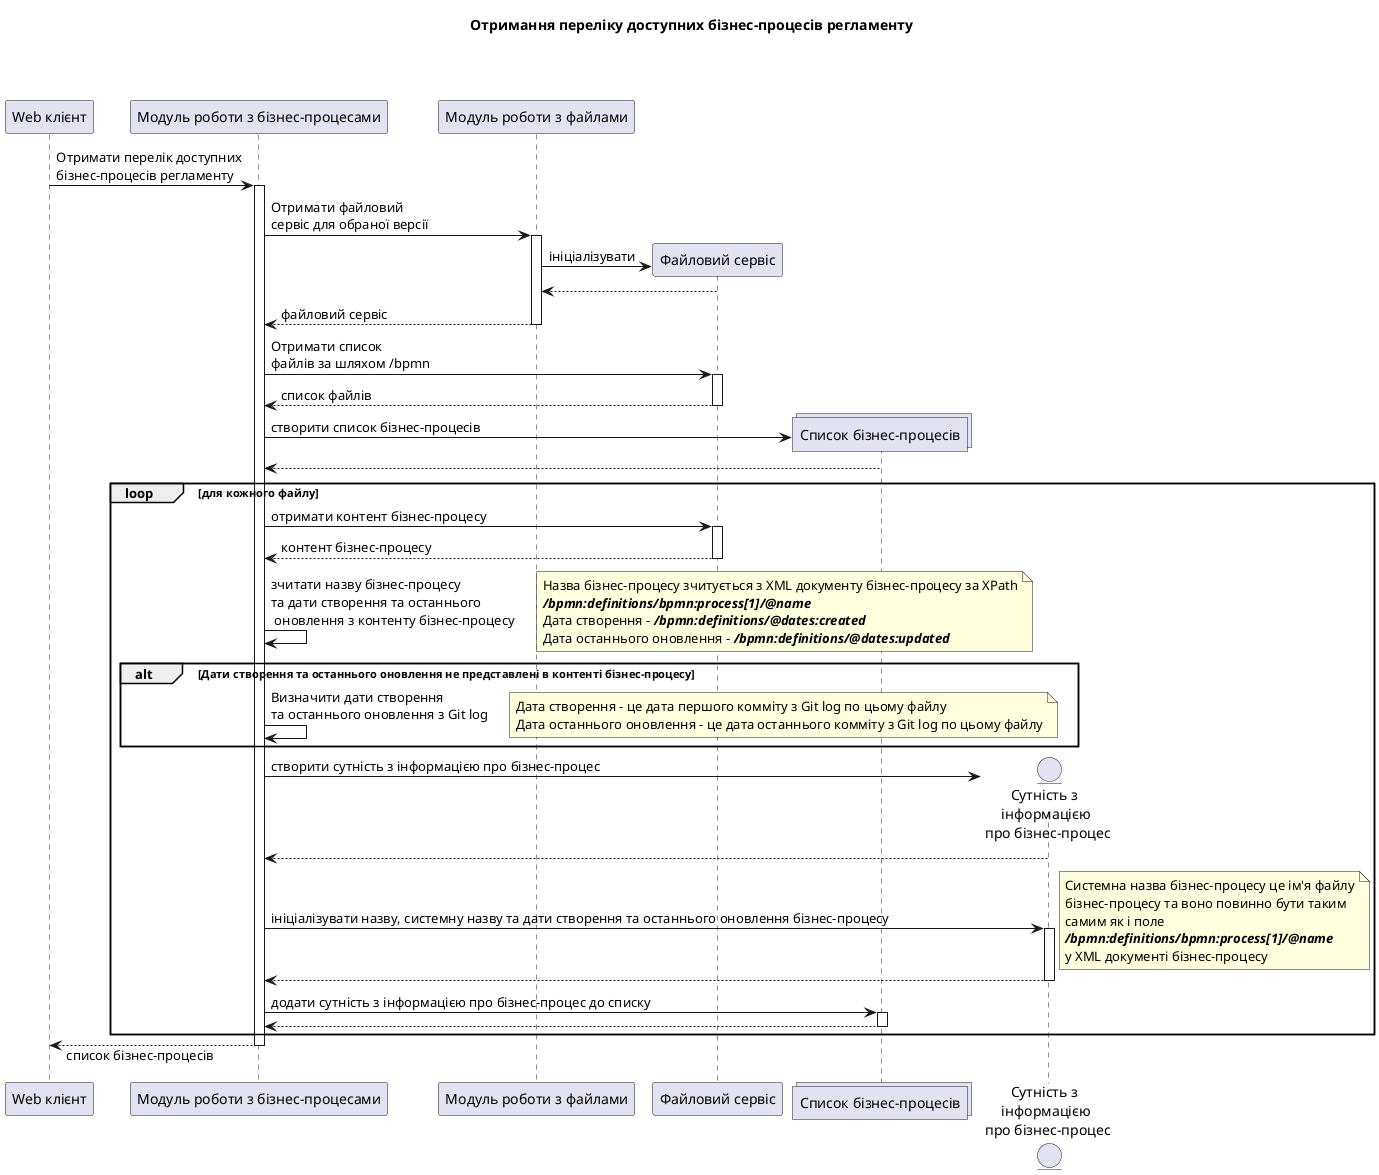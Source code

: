 @startuml
participant "Web клієнт" as client order 1
participant "Модуль роботи з бізнес-процесами" as businessProcessModule order 2
participant "Модуль роботи з файлами" as fileModule order 3
participant "Файловий сервіс" as fileService order 4
collections "Список бізнес-процесів" as businessProcessList order 5
entity "Сутність з \nінформацією\n про бізнес-процес" as businessProcessDto order 6

skinparam responseMessageBelowArrow true

title Отримання переліку доступних бізнес-процесів регламенту

client -> businessProcessModule: Отримати перелік доступних\nбізнес-процесів регламенту
activate businessProcessModule
  businessProcessModule -> fileModule: Отримати файловий\nсервіс для обраної версії
  activate fileModule
    create fileService
    fileModule -> fileService: ініціалізувати
    fileModule <-- fileService
    return файловий сервіс
  deactivate fileModule

  businessProcessModule -> fileService: Отримати список\nфайлів за шляхом /bpmn
  activate fileService
    return список файлів
  deactivate fileService

  create businessProcessList
  businessProcessModule -> businessProcessList: створити список бізнес-процесів
  return

  loop для кожного файлу
    businessProcessModule -> fileService: отримати контент бізнес-процесу
    activate fileService
    return контент бізнес-процесу
    deactivate fileService

    businessProcessModule -> businessProcessModule: зчитати назву бізнес-процесу\nта дати створення та останнього\n оновлення з контенту бізнес-процесу
    note right
    Назва бізнес-процесу зчитується з XML документу бізнес-процесу за XPath
    **///bpmn:definitions/bpmn:process[1]/@name//**
    Дата створення - **///bpmn:definitions/@dates:created//**
    Дата останнього оновлення - **///bpmn:definitions/@dates:updated//**
    end note

    alt Дати створення та останнього оновлення не представлені в контенті бізнес-процесу
    businessProcessModule -> businessProcessModule: Визначити дати створення\nта останнього оновлення з Git log
    note right
    Дата створення - це дата першого комміту з Git log по цьому файлу
    Дата останнього оновлення - це дата останнього комміту з Git log по цьому файлу
    end note
    end

    create businessProcessDto
    businessProcessModule -> businessProcessDto: створити сутність з інформацією про бізнес-процес
    return

    businessProcessModule -> businessProcessDto: ініціалізувати назву, системну назву та дати створення та останнього оновлення бізнес-процесу
    note right
    Системна назва бізнес-процесу це ім'я файлу
    бізнес-процесу та воно повинно бути таким
    самим як і поле
    **///bpmn:definitions/bpmn:process[1]/@name//**
    у XML документі бізнес-процесу
    end note
    activate businessProcessDto
    return
    deactivate businessProcessDto

    businessProcessModule -> businessProcessList: додати сутність з інформацією про бізнес-процес до списку
    activate businessProcessList
    return
    deactivate businessProcessList
  end

  client <-- businessProcessModule: список бізнес-процесів

deactivate businessProcessModule
@enduml